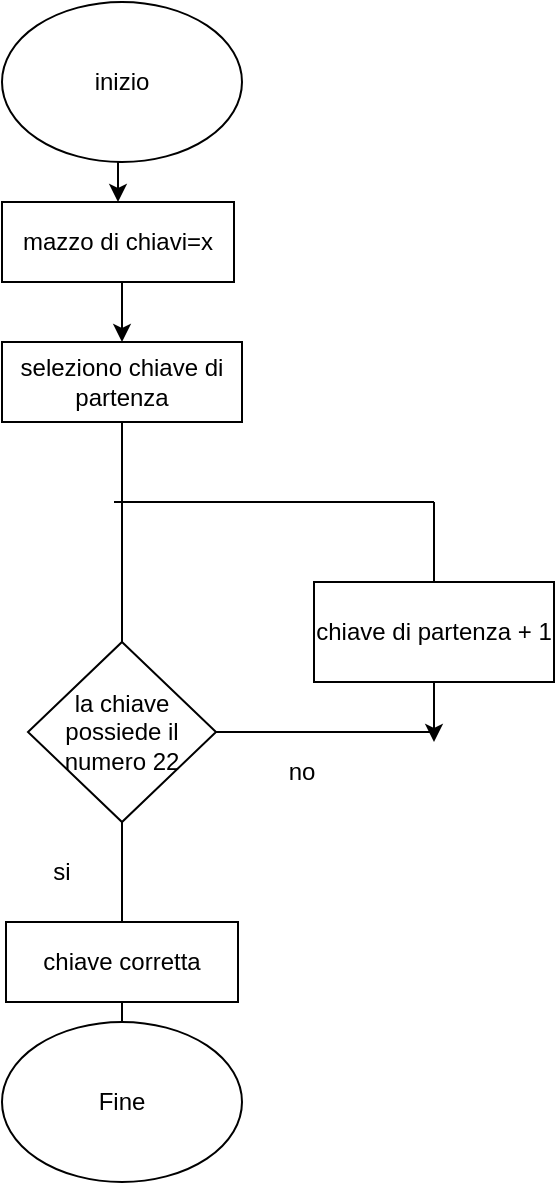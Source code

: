 <mxfile version="17.2.4" type="device"><diagram id="RQJu4h3AzBaH5GI_ucjp" name="Page-1"><mxGraphModel dx="1422" dy="762" grid="1" gridSize="10" guides="1" tooltips="1" connect="1" arrows="1" fold="1" page="1" pageScale="1" pageWidth="827" pageHeight="1169" math="0" shadow="0"><root><mxCell id="0"/><mxCell id="1" parent="0"/><mxCell id="ZhgY2j2_YnPHiaLOPMTs-20" style="edgeStyle=orthogonalEdgeStyle;rounded=0;orthogonalLoop=1;jettySize=auto;html=1;exitX=0.5;exitY=1;exitDx=0;exitDy=0;entryX=0.5;entryY=0;entryDx=0;entryDy=0;" edge="1" parent="1" source="ZhgY2j2_YnPHiaLOPMTs-1" target="ZhgY2j2_YnPHiaLOPMTs-3"><mxGeometry relative="1" as="geometry"/></mxCell><mxCell id="ZhgY2j2_YnPHiaLOPMTs-1" value="inizio" style="ellipse;whiteSpace=wrap;html=1;" vertex="1" parent="1"><mxGeometry x="354" y="20" width="120" height="80" as="geometry"/></mxCell><mxCell id="ZhgY2j2_YnPHiaLOPMTs-2" value="Fine" style="ellipse;whiteSpace=wrap;html=1;" vertex="1" parent="1"><mxGeometry x="354" y="530" width="120" height="80" as="geometry"/></mxCell><mxCell id="ZhgY2j2_YnPHiaLOPMTs-19" style="edgeStyle=orthogonalEdgeStyle;rounded=0;orthogonalLoop=1;jettySize=auto;html=1;exitX=0.5;exitY=1;exitDx=0;exitDy=0;entryX=0.5;entryY=0;entryDx=0;entryDy=0;" edge="1" parent="1" source="ZhgY2j2_YnPHiaLOPMTs-3" target="ZhgY2j2_YnPHiaLOPMTs-7"><mxGeometry relative="1" as="geometry"/></mxCell><mxCell id="ZhgY2j2_YnPHiaLOPMTs-3" value="mazzo di chiavi=x" style="rounded=0;whiteSpace=wrap;html=1;" vertex="1" parent="1"><mxGeometry x="354" y="120" width="116" height="40" as="geometry"/></mxCell><mxCell id="ZhgY2j2_YnPHiaLOPMTs-4" value="la chiave possiede il numero 22" style="rhombus;whiteSpace=wrap;html=1;" vertex="1" parent="1"><mxGeometry x="367" y="340" width="94" height="90" as="geometry"/></mxCell><mxCell id="ZhgY2j2_YnPHiaLOPMTs-6" value="" style="endArrow=none;html=1;rounded=0;entryX=1;entryY=0.5;entryDx=0;entryDy=0;startArrow=none;" edge="1" parent="1" source="ZhgY2j2_YnPHiaLOPMTs-9" target="ZhgY2j2_YnPHiaLOPMTs-4"><mxGeometry width="50" height="50" relative="1" as="geometry"><mxPoint x="570" y="260" as="sourcePoint"/><mxPoint x="440" y="350" as="targetPoint"/><Array as="points"><mxPoint x="570" y="385"/></Array></mxGeometry></mxCell><mxCell id="ZhgY2j2_YnPHiaLOPMTs-7" value="seleziono chiave di partenza" style="rounded=0;whiteSpace=wrap;html=1;" vertex="1" parent="1"><mxGeometry x="354" y="190" width="120" height="40" as="geometry"/></mxCell><mxCell id="ZhgY2j2_YnPHiaLOPMTs-8" value="" style="endArrow=none;html=1;rounded=0;" edge="1" parent="1"><mxGeometry width="50" height="50" relative="1" as="geometry"><mxPoint x="410" y="270" as="sourcePoint"/><mxPoint x="570" y="270" as="targetPoint"/></mxGeometry></mxCell><mxCell id="ZhgY2j2_YnPHiaLOPMTs-16" style="edgeStyle=orthogonalEdgeStyle;rounded=0;orthogonalLoop=1;jettySize=auto;html=1;" edge="1" parent="1" source="ZhgY2j2_YnPHiaLOPMTs-9"><mxGeometry relative="1" as="geometry"><mxPoint x="570" y="390" as="targetPoint"/></mxGeometry></mxCell><mxCell id="ZhgY2j2_YnPHiaLOPMTs-9" value="chiave di partenza + 1" style="rounded=0;whiteSpace=wrap;html=1;" vertex="1" parent="1"><mxGeometry x="510" y="310" width="120" height="50" as="geometry"/></mxCell><mxCell id="ZhgY2j2_YnPHiaLOPMTs-10" value="" style="endArrow=none;html=1;rounded=0;entryX=0.5;entryY=0;entryDx=0;entryDy=0;" edge="1" parent="1" target="ZhgY2j2_YnPHiaLOPMTs-9"><mxGeometry width="50" height="50" relative="1" as="geometry"><mxPoint x="570" y="270" as="sourcePoint"/><mxPoint x="454" y="380" as="targetPoint"/><Array as="points"/></mxGeometry></mxCell><mxCell id="ZhgY2j2_YnPHiaLOPMTs-11" value="" style="endArrow=none;html=1;rounded=0;entryX=0.5;entryY=1;entryDx=0;entryDy=0;exitX=0.5;exitY=0;exitDx=0;exitDy=0;startArrow=none;" edge="1" parent="1" source="ZhgY2j2_YnPHiaLOPMTs-17" target="ZhgY2j2_YnPHiaLOPMTs-4"><mxGeometry width="50" height="50" relative="1" as="geometry"><mxPoint x="390" y="390" as="sourcePoint"/><mxPoint x="440" y="340" as="targetPoint"/></mxGeometry></mxCell><mxCell id="ZhgY2j2_YnPHiaLOPMTs-12" value="no" style="text;html=1;strokeColor=none;fillColor=none;align=center;verticalAlign=middle;whiteSpace=wrap;rounded=0;" vertex="1" parent="1"><mxGeometry x="474" y="390" width="60" height="30" as="geometry"/></mxCell><mxCell id="ZhgY2j2_YnPHiaLOPMTs-13" style="edgeStyle=orthogonalEdgeStyle;rounded=0;orthogonalLoop=1;jettySize=auto;html=1;exitX=0.5;exitY=1;exitDx=0;exitDy=0;" edge="1" parent="1" source="ZhgY2j2_YnPHiaLOPMTs-12" target="ZhgY2j2_YnPHiaLOPMTs-12"><mxGeometry relative="1" as="geometry"/></mxCell><mxCell id="ZhgY2j2_YnPHiaLOPMTs-14" value="si" style="text;html=1;strokeColor=none;fillColor=none;align=center;verticalAlign=middle;whiteSpace=wrap;rounded=0;" vertex="1" parent="1"><mxGeometry x="354" y="440" width="60" height="30" as="geometry"/></mxCell><mxCell id="ZhgY2j2_YnPHiaLOPMTs-15" value="" style="endArrow=none;html=1;rounded=0;entryX=0.5;entryY=1;entryDx=0;entryDy=0;exitX=0.5;exitY=0;exitDx=0;exitDy=0;" edge="1" parent="1" source="ZhgY2j2_YnPHiaLOPMTs-4" target="ZhgY2j2_YnPHiaLOPMTs-7"><mxGeometry width="50" height="50" relative="1" as="geometry"><mxPoint x="414" y="280" as="sourcePoint"/><mxPoint x="440" y="340" as="targetPoint"/></mxGeometry></mxCell><mxCell id="ZhgY2j2_YnPHiaLOPMTs-17" value="chiave corretta" style="rounded=0;whiteSpace=wrap;html=1;" vertex="1" parent="1"><mxGeometry x="356" y="480" width="116" height="40" as="geometry"/></mxCell><mxCell id="ZhgY2j2_YnPHiaLOPMTs-18" value="" style="endArrow=none;html=1;rounded=0;entryX=0.5;entryY=1;entryDx=0;entryDy=0;exitX=0.5;exitY=0;exitDx=0;exitDy=0;" edge="1" parent="1" source="ZhgY2j2_YnPHiaLOPMTs-2" target="ZhgY2j2_YnPHiaLOPMTs-17"><mxGeometry width="50" height="50" relative="1" as="geometry"><mxPoint x="414" y="530" as="sourcePoint"/><mxPoint x="414" y="430" as="targetPoint"/></mxGeometry></mxCell></root></mxGraphModel></diagram></mxfile>